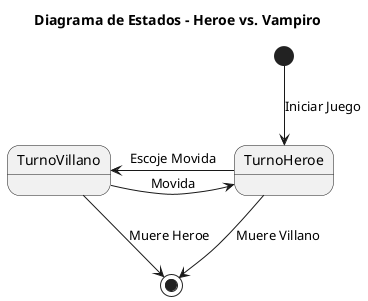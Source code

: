 @startuml

title Diagrama de Estados - Heroe vs. Vampiro

[*] --> TurnoHeroe : Iniciar Juego

TurnoHeroe -l--> TurnoVillano : Escoje Movida
TurnoHeroe --> [*] : Muere Villano

TurnoVillano -l--> TurnoHeroe : Movida
TurnoVillano --> [*] : Muere Heroe

@enduml